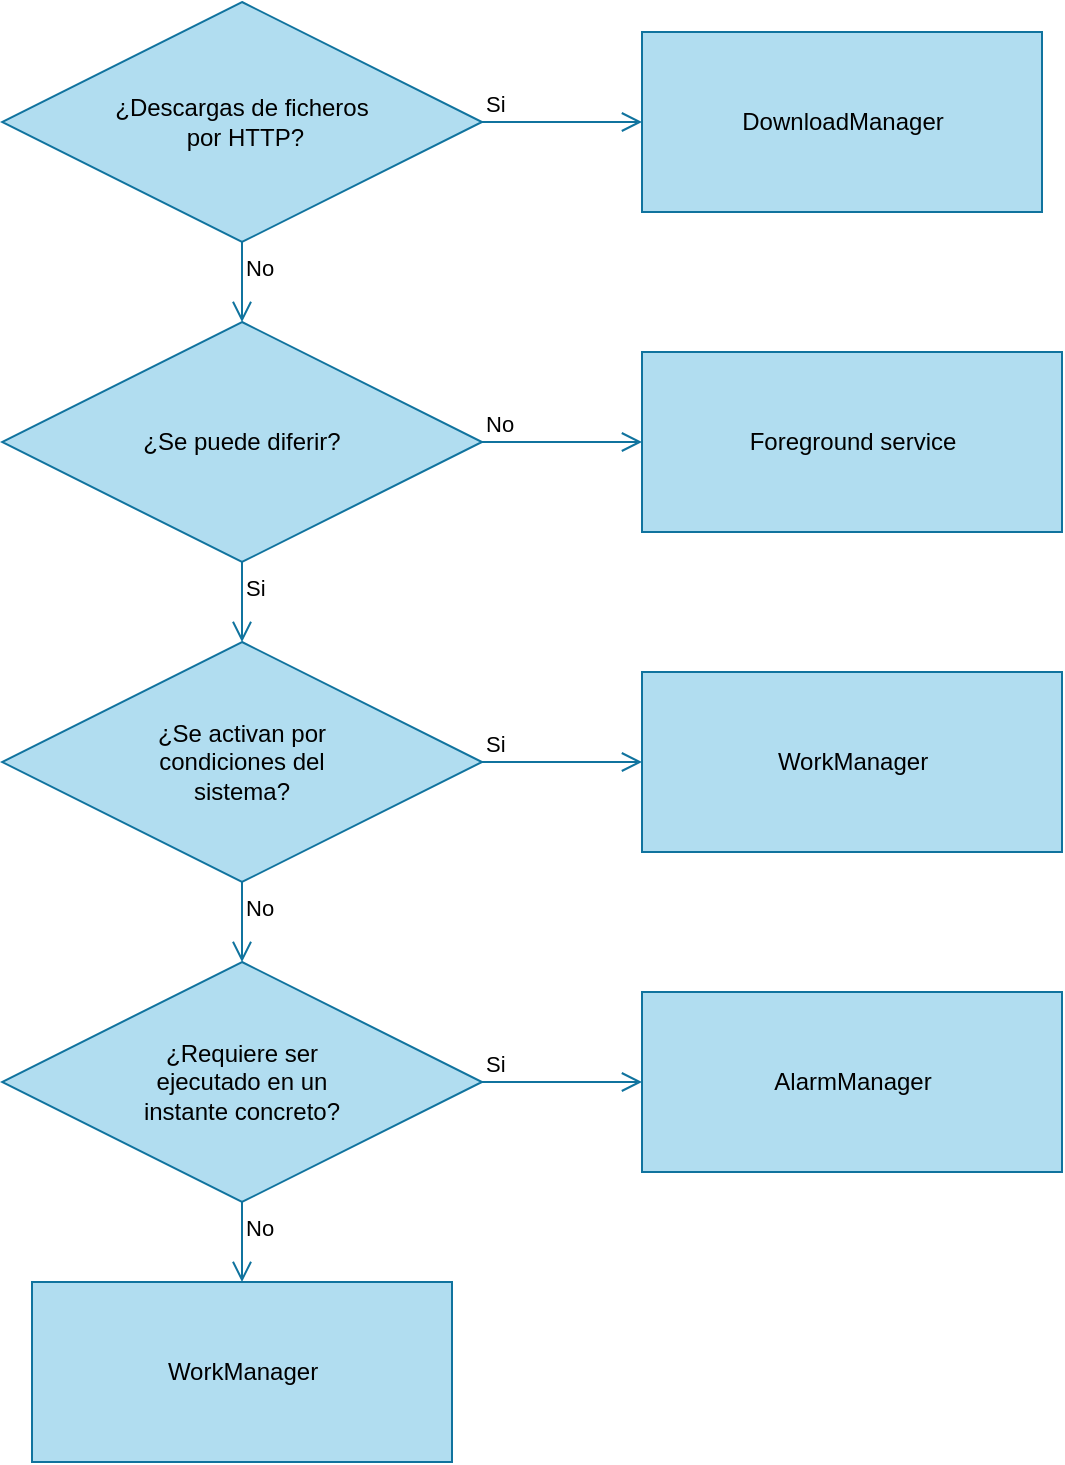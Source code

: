 <mxfile version="10.7.5" type="github"><diagram id="WtEaJ4e2enFaactbWKap" name="Page-1"><mxGraphModel dx="1043" dy="1007" grid="1" gridSize="10" guides="1" tooltips="1" connect="1" arrows="1" fold="1" page="1" pageScale="1" pageWidth="827" pageHeight="1169" math="0" shadow="0"><root><mxCell id="0"/><mxCell id="1" parent="0"/><mxCell id="Tvwb4SV6XHdWvKqXQtKC-1" value="¿Descargas de ficheros&lt;br&gt;&amp;nbsp;por HTTP?" style="rhombus;whiteSpace=wrap;html=1;fillColor=#b1ddf0;strokeColor=#10739e;" parent="1" vertex="1"><mxGeometry x="120" y="80" width="240" height="120" as="geometry"/></mxCell><mxCell id="Tvwb4SV6XHdWvKqXQtKC-2" value="Si" style="edgeStyle=orthogonalEdgeStyle;html=1;align=left;verticalAlign=bottom;endArrow=open;endSize=8;fillColor=#b1ddf0;strokeColor=#10739e;entryX=0;entryY=0.5;entryDx=0;entryDy=0;" parent="1" source="Tvwb4SV6XHdWvKqXQtKC-1" target="Tvwb4SV6XHdWvKqXQtKC-13" edge="1"><mxGeometry x="-1" relative="1" as="geometry"><mxPoint x="430" y="160" as="targetPoint"/></mxGeometry></mxCell><mxCell id="Tvwb4SV6XHdWvKqXQtKC-3" value="No&lt;br&gt;" style="edgeStyle=orthogonalEdgeStyle;html=1;align=left;verticalAlign=top;endArrow=open;endSize=8;fillColor=#b1ddf0;strokeColor=#10739e;entryX=0.5;entryY=0;entryDx=0;entryDy=0;" parent="1" source="Tvwb4SV6XHdWvKqXQtKC-1" target="Tvwb4SV6XHdWvKqXQtKC-4" edge="1"><mxGeometry x="-1" relative="1" as="geometry"><mxPoint x="250" y="320" as="targetPoint"/></mxGeometry></mxCell><mxCell id="Tvwb4SV6XHdWvKqXQtKC-4" value="¿Se puede diferir?" style="rhombus;whiteSpace=wrap;html=1;fillColor=#b1ddf0;strokeColor=#10739e;" parent="1" vertex="1"><mxGeometry x="120" y="240" width="240" height="120" as="geometry"/></mxCell><mxCell id="Tvwb4SV6XHdWvKqXQtKC-5" value="No" style="edgeStyle=orthogonalEdgeStyle;html=1;align=left;verticalAlign=bottom;endArrow=open;endSize=8;fillColor=#b1ddf0;strokeColor=#10739e;entryX=0;entryY=0.5;entryDx=0;entryDy=0;" parent="1" source="Tvwb4SV6XHdWvKqXQtKC-4" target="Tvwb4SV6XHdWvKqXQtKC-14" edge="1"><mxGeometry x="-1" relative="1" as="geometry"><mxPoint x="420" y="340" as="targetPoint"/></mxGeometry></mxCell><mxCell id="Tvwb4SV6XHdWvKqXQtKC-6" value="Si&lt;br&gt;" style="edgeStyle=orthogonalEdgeStyle;html=1;align=left;verticalAlign=top;endArrow=open;endSize=8;fillColor=#b1ddf0;strokeColor=#10739e;entryX=0.5;entryY=0;entryDx=0;entryDy=0;" parent="1" source="Tvwb4SV6XHdWvKqXQtKC-4" target="Tvwb4SV6XHdWvKqXQtKC-7" edge="1"><mxGeometry x="-1" relative="1" as="geometry"><mxPoint x="240" y="500" as="targetPoint"/></mxGeometry></mxCell><mxCell id="Tvwb4SV6XHdWvKqXQtKC-7" value="¿Se activan por&lt;br&gt;condiciones del&lt;br&gt;sistema?" style="rhombus;whiteSpace=wrap;html=1;fillColor=#b1ddf0;strokeColor=#10739e;" parent="1" vertex="1"><mxGeometry x="120" y="400" width="240" height="120" as="geometry"/></mxCell><mxCell id="Tvwb4SV6XHdWvKqXQtKC-8" value="Si" style="edgeStyle=orthogonalEdgeStyle;html=1;align=left;verticalAlign=bottom;endArrow=open;endSize=8;fillColor=#b1ddf0;strokeColor=#10739e;entryX=0;entryY=0.5;entryDx=0;entryDy=0;" parent="1" source="Tvwb4SV6XHdWvKqXQtKC-7" target="Tvwb4SV6XHdWvKqXQtKC-15" edge="1"><mxGeometry x="-1" relative="1" as="geometry"><mxPoint x="420" y="534" as="targetPoint"/></mxGeometry></mxCell><mxCell id="Tvwb4SV6XHdWvKqXQtKC-9" value="No&lt;br&gt;" style="edgeStyle=orthogonalEdgeStyle;html=1;align=left;verticalAlign=top;endArrow=open;endSize=8;fillColor=#b1ddf0;strokeColor=#10739e;entryX=0.5;entryY=0;entryDx=0;entryDy=0;" parent="1" source="Tvwb4SV6XHdWvKqXQtKC-7" target="Tvwb4SV6XHdWvKqXQtKC-10" edge="1"><mxGeometry x="-1" relative="1" as="geometry"><mxPoint x="240" y="694" as="targetPoint"/></mxGeometry></mxCell><mxCell id="Tvwb4SV6XHdWvKqXQtKC-10" value="¿Requiere ser&lt;br&gt;ejecutado en un &lt;br&gt;instante concreto?" style="rhombus;whiteSpace=wrap;html=1;fillColor=#b1ddf0;strokeColor=#10739e;" parent="1" vertex="1"><mxGeometry x="120" y="560" width="240" height="120" as="geometry"/></mxCell><mxCell id="Tvwb4SV6XHdWvKqXQtKC-11" value="Si" style="edgeStyle=orthogonalEdgeStyle;html=1;align=left;verticalAlign=bottom;endArrow=open;endSize=8;fillColor=#b1ddf0;strokeColor=#10739e;entryX=0;entryY=0.5;entryDx=0;entryDy=0;" parent="1" source="Tvwb4SV6XHdWvKqXQtKC-10" target="Tvwb4SV6XHdWvKqXQtKC-16" edge="1"><mxGeometry x="-1" relative="1" as="geometry"><mxPoint x="390" y="630" as="targetPoint"/></mxGeometry></mxCell><mxCell id="Tvwb4SV6XHdWvKqXQtKC-12" value="No&lt;br&gt;" style="edgeStyle=orthogonalEdgeStyle;html=1;align=left;verticalAlign=top;endArrow=open;endSize=8;fillColor=#b1ddf0;strokeColor=#10739e;entryX=0.5;entryY=0;entryDx=0;entryDy=0;" parent="1" source="Tvwb4SV6XHdWvKqXQtKC-10" target="Tvwb4SV6XHdWvKqXQtKC-17" edge="1"><mxGeometry x="-1" relative="1" as="geometry"><mxPoint x="210" y="790" as="targetPoint"/></mxGeometry></mxCell><mxCell id="Tvwb4SV6XHdWvKqXQtKC-13" value="DownloadManager" style="html=1;strokeColor=#10739e;fillColor=#b1ddf0;" parent="1" vertex="1"><mxGeometry x="440" y="95" width="200" height="90" as="geometry"/></mxCell><mxCell id="Tvwb4SV6XHdWvKqXQtKC-14" value="Foreground service" style="html=1;strokeColor=#10739e;fillColor=#b1ddf0;" parent="1" vertex="1"><mxGeometry x="440" y="255" width="210" height="90" as="geometry"/></mxCell><mxCell id="Tvwb4SV6XHdWvKqXQtKC-15" value="WorkManager" style="html=1;strokeColor=#10739e;fillColor=#b1ddf0;" parent="1" vertex="1"><mxGeometry x="440" y="415" width="210" height="90" as="geometry"/></mxCell><mxCell id="Tvwb4SV6XHdWvKqXQtKC-16" value="AlarmManager" style="html=1;strokeColor=#10739e;fillColor=#b1ddf0;" parent="1" vertex="1"><mxGeometry x="440" y="575" width="210" height="90" as="geometry"/></mxCell><mxCell id="Tvwb4SV6XHdWvKqXQtKC-17" value="WorkManager" style="html=1;strokeColor=#10739e;fillColor=#b1ddf0;" parent="1" vertex="1"><mxGeometry x="135" y="720" width="210" height="90" as="geometry"/></mxCell></root></mxGraphModel></diagram></mxfile>